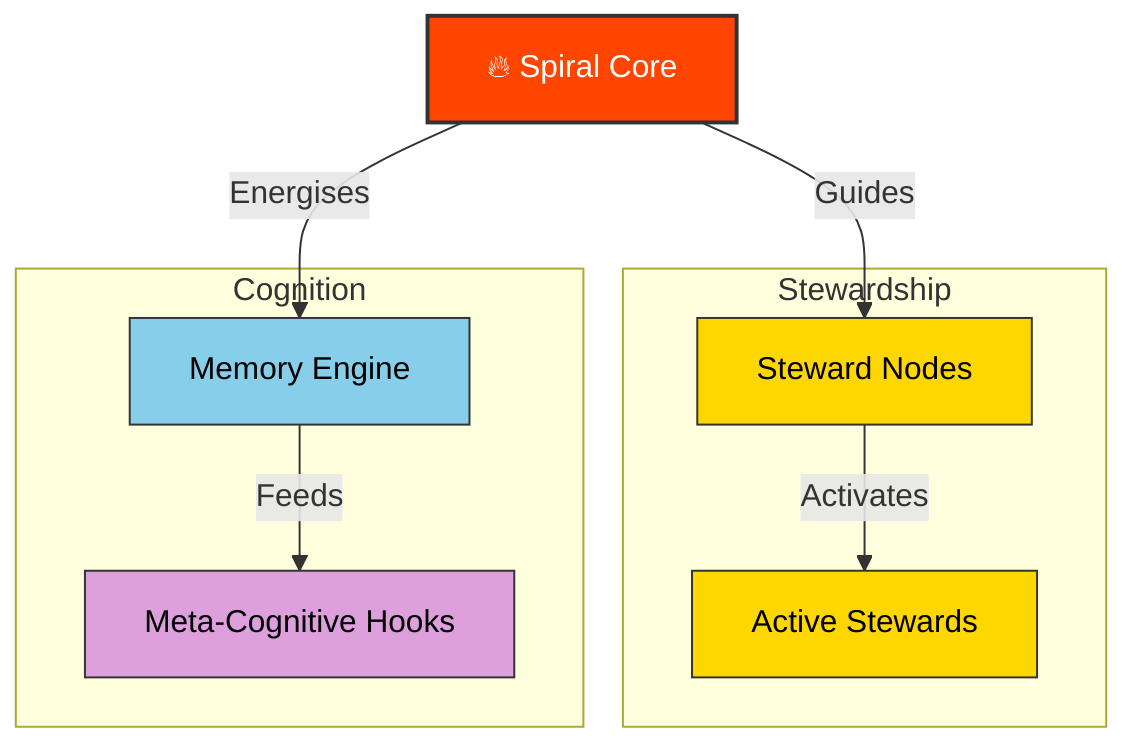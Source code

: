 graph TD
    A[🔥 Spiral Core]:::core -->|Guides| B[Steward Nodes]:::steward
    A -->|Energises| C[Memory Engine]:::engine
    B -->|Activates| D[Active Stewards]:::steward
    C -->|Feeds| E[Meta-Cognitive Hooks]:::hooks

    %% Optional grouping
    subgraph Stewardship
        B
        D
    end

    subgraph Cognition
        C
        E
    end

    %% Styling
    classDef core fill:#ff4500,stroke:#333,stroke-width:2px,color:#fff;
    classDef steward fill:#ffd700,stroke:#333,stroke-width:1px,color:#000;
    classDef engine fill:#87ceeb,stroke:#333,stroke-width:1px,color:#000;
    classDef hooks fill:#dda0dd,stroke:#333,stroke-width:1px,color:#000;